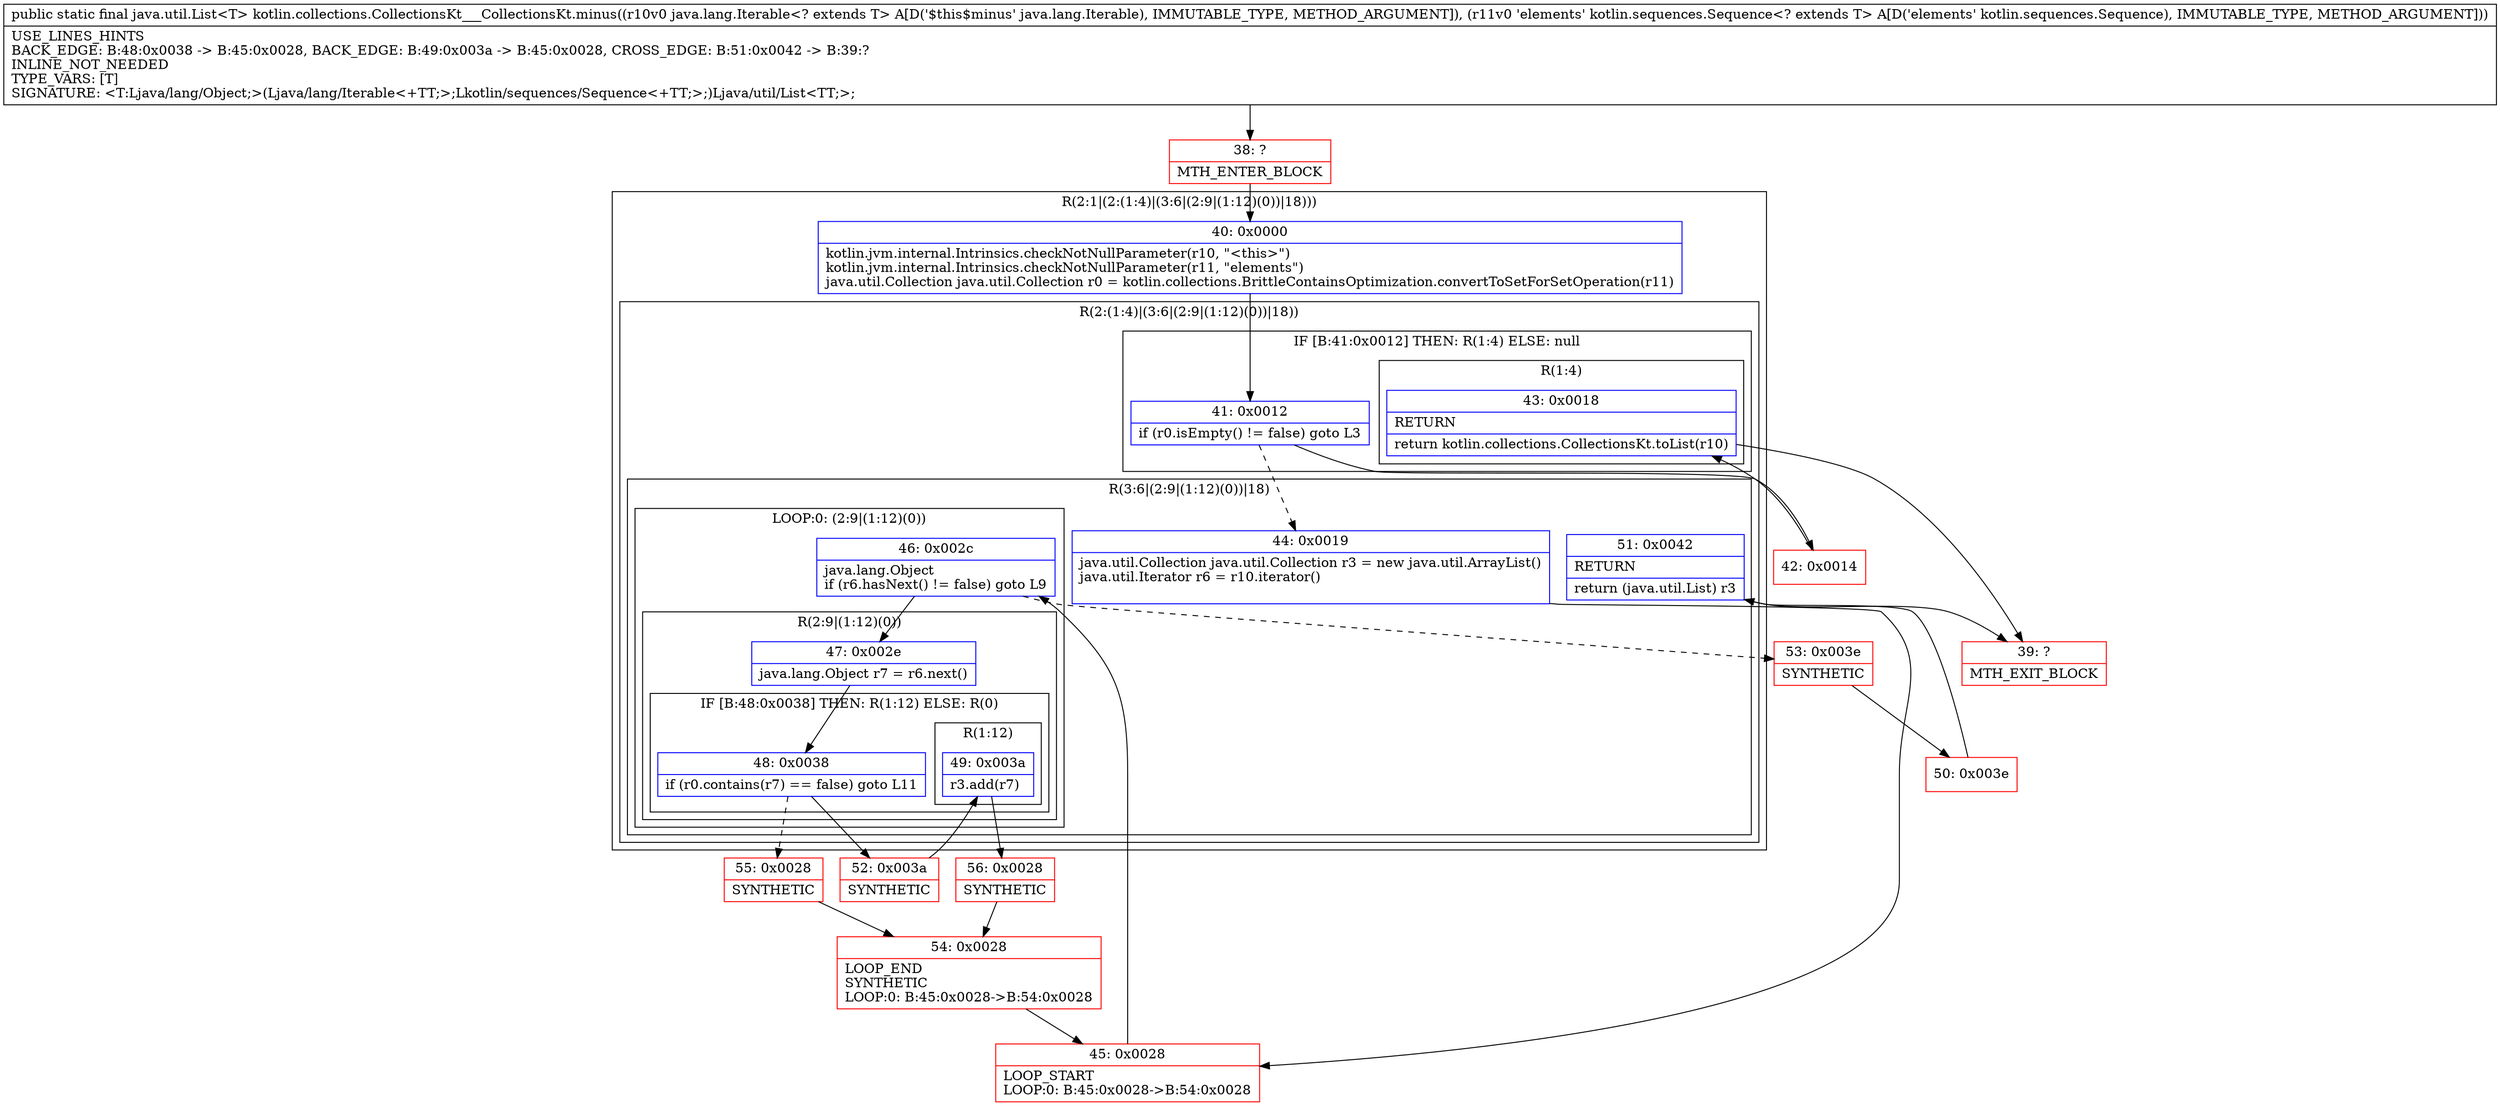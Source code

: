 digraph "CFG forkotlin.collections.CollectionsKt___CollectionsKt.minus(Ljava\/lang\/Iterable;Lkotlin\/sequences\/Sequence;)Ljava\/util\/List;" {
subgraph cluster_Region_541800367 {
label = "R(2:1|(2:(1:4)|(3:6|(2:9|(1:12)(0))|18)))";
node [shape=record,color=blue];
Node_40 [shape=record,label="{40\:\ 0x0000|kotlin.jvm.internal.Intrinsics.checkNotNullParameter(r10, \"\<this\>\")\lkotlin.jvm.internal.Intrinsics.checkNotNullParameter(r11, \"elements\")\ljava.util.Collection java.util.Collection r0 = kotlin.collections.BrittleContainsOptimization.convertToSetForSetOperation(r11)\l}"];
subgraph cluster_Region_1070536538 {
label = "R(2:(1:4)|(3:6|(2:9|(1:12)(0))|18))";
node [shape=record,color=blue];
subgraph cluster_IfRegion_156349352 {
label = "IF [B:41:0x0012] THEN: R(1:4) ELSE: null";
node [shape=record,color=blue];
Node_41 [shape=record,label="{41\:\ 0x0012|if (r0.isEmpty() != false) goto L3\l}"];
subgraph cluster_Region_1239643025 {
label = "R(1:4)";
node [shape=record,color=blue];
Node_43 [shape=record,label="{43\:\ 0x0018|RETURN\l|return kotlin.collections.CollectionsKt.toList(r10)\l}"];
}
}
subgraph cluster_Region_1525511360 {
label = "R(3:6|(2:9|(1:12)(0))|18)";
node [shape=record,color=blue];
Node_44 [shape=record,label="{44\:\ 0x0019|java.util.Collection java.util.Collection r3 = new java.util.ArrayList()\ljava.util.Iterator r6 = r10.iterator()\l\l}"];
subgraph cluster_LoopRegion_678900882 {
label = "LOOP:0: (2:9|(1:12)(0))";
node [shape=record,color=blue];
Node_46 [shape=record,label="{46\:\ 0x002c|java.lang.Object \lif (r6.hasNext() != false) goto L9\l}"];
subgraph cluster_Region_875232165 {
label = "R(2:9|(1:12)(0))";
node [shape=record,color=blue];
Node_47 [shape=record,label="{47\:\ 0x002e|java.lang.Object r7 = r6.next()\l}"];
subgraph cluster_IfRegion_130065824 {
label = "IF [B:48:0x0038] THEN: R(1:12) ELSE: R(0)";
node [shape=record,color=blue];
Node_48 [shape=record,label="{48\:\ 0x0038|if (r0.contains(r7) == false) goto L11\l}"];
subgraph cluster_Region_593679997 {
label = "R(1:12)";
node [shape=record,color=blue];
Node_49 [shape=record,label="{49\:\ 0x003a|r3.add(r7)\l}"];
}
subgraph cluster_Region_1930973117 {
label = "R(0)";
node [shape=record,color=blue];
}
}
}
}
Node_51 [shape=record,label="{51\:\ 0x0042|RETURN\l|return (java.util.List) r3\l}"];
}
}
}
Node_38 [shape=record,color=red,label="{38\:\ ?|MTH_ENTER_BLOCK\l}"];
Node_42 [shape=record,color=red,label="{42\:\ 0x0014}"];
Node_39 [shape=record,color=red,label="{39\:\ ?|MTH_EXIT_BLOCK\l}"];
Node_45 [shape=record,color=red,label="{45\:\ 0x0028|LOOP_START\lLOOP:0: B:45:0x0028\-\>B:54:0x0028\l}"];
Node_52 [shape=record,color=red,label="{52\:\ 0x003a|SYNTHETIC\l}"];
Node_56 [shape=record,color=red,label="{56\:\ 0x0028|SYNTHETIC\l}"];
Node_54 [shape=record,color=red,label="{54\:\ 0x0028|LOOP_END\lSYNTHETIC\lLOOP:0: B:45:0x0028\-\>B:54:0x0028\l}"];
Node_55 [shape=record,color=red,label="{55\:\ 0x0028|SYNTHETIC\l}"];
Node_53 [shape=record,color=red,label="{53\:\ 0x003e|SYNTHETIC\l}"];
Node_50 [shape=record,color=red,label="{50\:\ 0x003e}"];
MethodNode[shape=record,label="{public static final java.util.List\<T\> kotlin.collections.CollectionsKt___CollectionsKt.minus((r10v0 java.lang.Iterable\<? extends T\> A[D('$this$minus' java.lang.Iterable), IMMUTABLE_TYPE, METHOD_ARGUMENT]), (r11v0 'elements' kotlin.sequences.Sequence\<? extends T\> A[D('elements' kotlin.sequences.Sequence), IMMUTABLE_TYPE, METHOD_ARGUMENT]))  | USE_LINES_HINTS\lBACK_EDGE: B:48:0x0038 \-\> B:45:0x0028, BACK_EDGE: B:49:0x003a \-\> B:45:0x0028, CROSS_EDGE: B:51:0x0042 \-\> B:39:?\lINLINE_NOT_NEEDED\lTYPE_VARS: [T]\lSIGNATURE: \<T:Ljava\/lang\/Object;\>(Ljava\/lang\/Iterable\<+TT;\>;Lkotlin\/sequences\/Sequence\<+TT;\>;)Ljava\/util\/List\<TT;\>;\l}"];
MethodNode -> Node_38;Node_40 -> Node_41;
Node_41 -> Node_42;
Node_41 -> Node_44[style=dashed];
Node_43 -> Node_39;
Node_44 -> Node_45;
Node_46 -> Node_47;
Node_46 -> Node_53[style=dashed];
Node_47 -> Node_48;
Node_48 -> Node_52;
Node_48 -> Node_55[style=dashed];
Node_49 -> Node_56;
Node_51 -> Node_39;
Node_38 -> Node_40;
Node_42 -> Node_43;
Node_45 -> Node_46;
Node_52 -> Node_49;
Node_56 -> Node_54;
Node_54 -> Node_45;
Node_55 -> Node_54;
Node_53 -> Node_50;
Node_50 -> Node_51;
}

